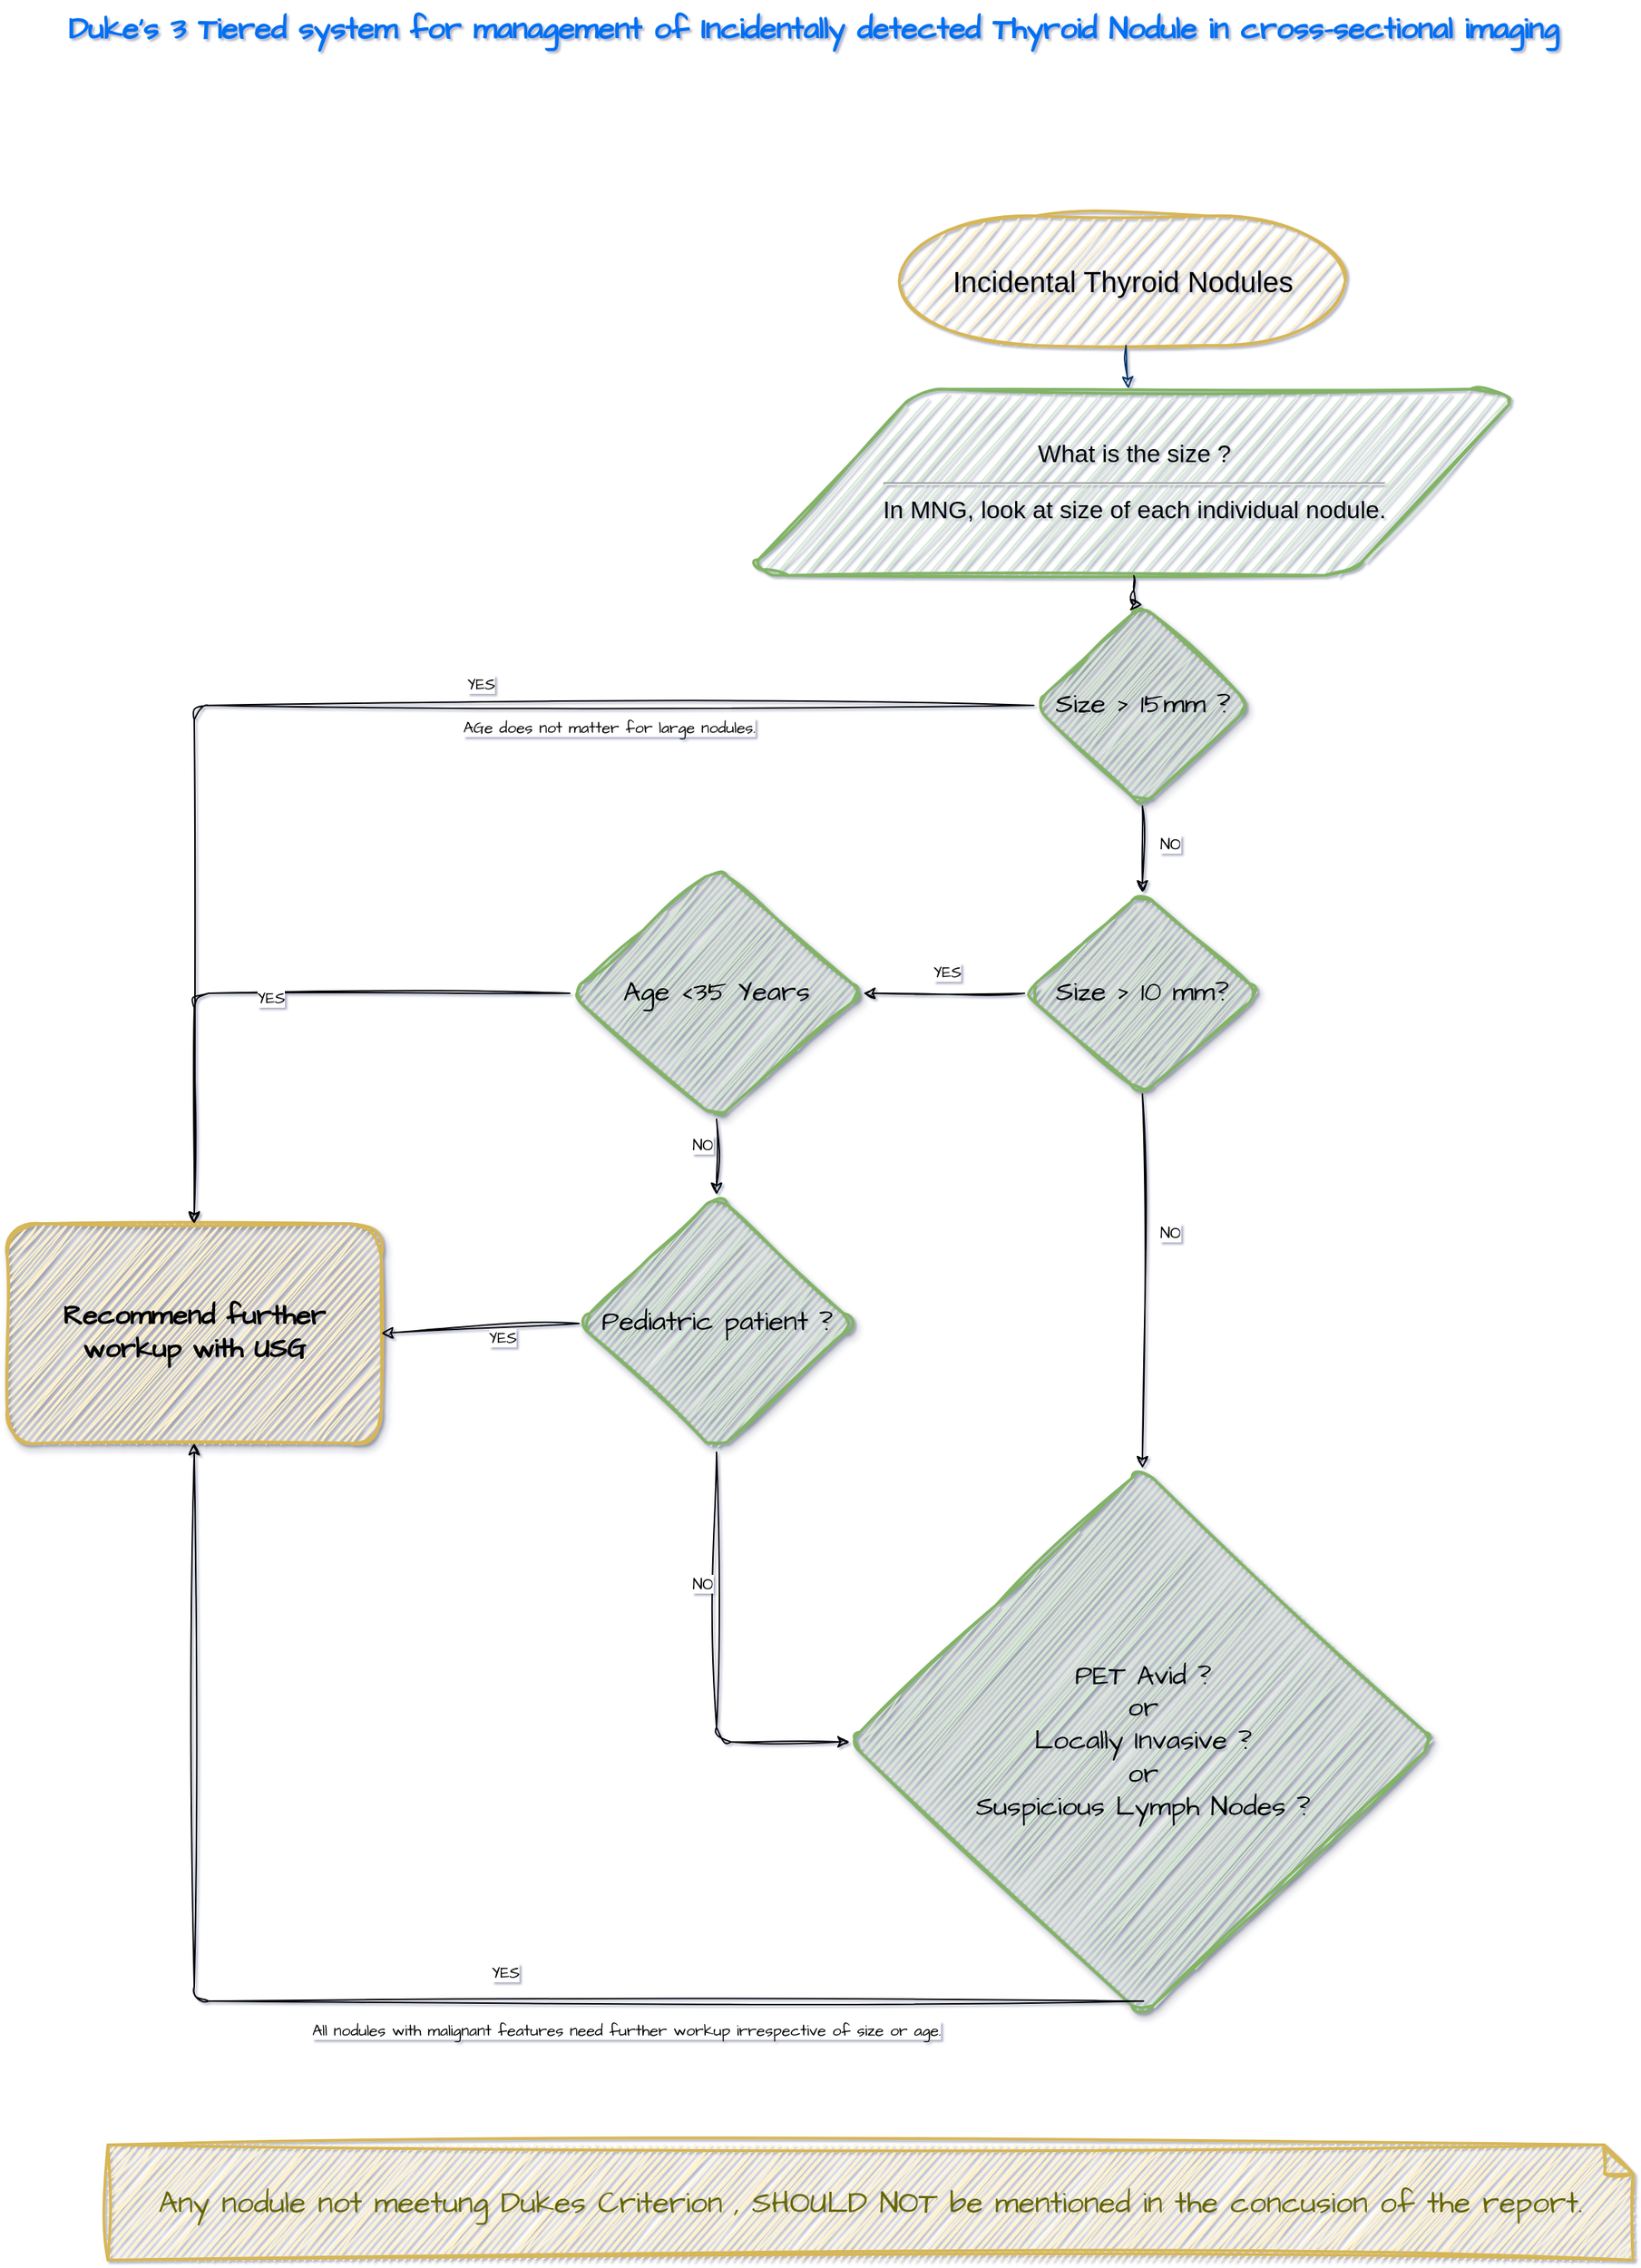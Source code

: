 <mxfile>
    <diagram id="6a731a19-8d31-9384-78a2-239565b7b9f0" name="Page-1">
        <mxGraphModel dx="2057" dy="504" grid="1" gridSize="10" guides="1" tooltips="1" connect="1" arrows="1" fold="1" page="1" pageScale="1" pageWidth="1169" pageHeight="827" background="none" math="0" shadow="1">
            <root>
                <mxCell id="0"/>
                <mxCell id="1" parent="0"/>
                <mxCell id="CXtcnc7tY5BcHgQPK8wa-107" value="" style="group;fontSize=24;sketch=1;curveFitting=1;jiggle=2;rounded=1;" parent="1" vertex="1" connectable="0">
                    <mxGeometry x="-1120" y="130" width="1061" height="1250" as="geometry"/>
                </mxCell>
                <mxCell id="CXtcnc7tY5BcHgQPK8wa-103" value="" style="group;sketch=1;curveFitting=1;jiggle=2;rounded=1;" parent="CXtcnc7tY5BcHgQPK8wa-107" vertex="1" connectable="0">
                    <mxGeometry x="81" y="150" width="980" height="1080" as="geometry"/>
                </mxCell>
                <mxCell id="2" value="Incidental Thyroid Nodules" style="shape=mxgraph.flowchart.terminator;strokeWidth=2;gradientDirection=north;fontStyle=0;html=1;fillColor=#fff2cc;strokeColor=#d6b656;fontSize=20;sketch=1;curveFitting=1;jiggle=2;rounded=1;" parent="CXtcnc7tY5BcHgQPK8wa-103" vertex="1">
                    <mxGeometry x="509" width="310" height="90" as="geometry"/>
                </mxCell>
                <UserObject label="&lt;font style=&quot;font-size: 17px;&quot;&gt;What is the size ?&lt;/font&gt;&lt;div style=&quot;font-size: 17px;&quot;&gt;&lt;hr&gt;&lt;div&gt;&lt;/div&gt;&lt;div&gt;&lt;font style=&quot;font-size: 17px;&quot;&gt;In MNG, look at size of each individual nodule.&lt;/font&gt;&lt;/div&gt;&lt;/div&gt;" tooltip="Factors to be considered:&#10;=&gt;Size of nodule&#10;=&gt;Age of patient (&lt; or &gt; 35 Yrs)&#10;=&gt;Imaging features" id="3">
                    <mxCell style="shape=mxgraph.flowchart.data;strokeWidth=2;gradientDirection=north;fontStyle=0;html=1;fillColor=#d5e8d4;strokeColor=#82b366;sketch=1;curveFitting=1;jiggle=2;rounded=1;" parent="CXtcnc7tY5BcHgQPK8wa-103" vertex="1">
                        <mxGeometry x="409" y="120" width="526" height="130" as="geometry"/>
                    </mxCell>
                </UserObject>
                <mxCell id="CXtcnc7tY5BcHgQPK8wa-55" value="Size &amp;gt; 15mm ?" style="rhombus;whiteSpace=wrap;html=1;strokeWidth=2;gradientDirection=north;fontStyle=0;hachureGap=4;fontFamily=Architects Daughter;fontSource=https%3A%2F%2Ffonts.googleapis.com%2Fcss%3Ffamily%3DArchitects%2BDaughter;fillColor=#d5e8d4;strokeColor=#82b366;rounded=1;shadow=1;fontSize=19;sketch=1;curveFitting=1;jiggle=2;" parent="CXtcnc7tY5BcHgQPK8wa-103" vertex="1">
                    <mxGeometry x="602.5" y="270" width="151" height="140" as="geometry"/>
                </mxCell>
                <mxCell id="CXtcnc7tY5BcHgQPK8wa-61" value="Recommend further workup with USG" style="whiteSpace=wrap;html=1;fontFamily=Architects Daughter;strokeWidth=2;gradientDirection=north;fontStyle=1;hachureGap=4;fontSource=https%3A%2F%2Ffonts.googleapis.com%2Fcss%3Ffamily%3DArchitects%2BDaughter;fillColor=#fff2cc;strokeColor=#d6b656;shadow=1;comic=1;fontSize=19;sketch=1;curveFitting=1;jiggle=2;rounded=1;" parent="CXtcnc7tY5BcHgQPK8wa-103" vertex="1">
                    <mxGeometry x="-111" y="700" width="260" height="152.5" as="geometry"/>
                </mxCell>
                <mxCell id="CXtcnc7tY5BcHgQPK8wa-65" value="Size &amp;gt; 10 mm?" style="rhombus;whiteSpace=wrap;html=1;fontFamily=Architects Daughter;fillColor=#d5e8d4;strokeColor=#82b366;strokeWidth=2;gradientDirection=north;fontStyle=0;hachureGap=4;fontSource=https%3A%2F%2Ffonts.googleapis.com%2Fcss%3Ffamily%3DArchitects%2BDaughter;rounded=1;shadow=1;fontSize=19;sketch=1;curveFitting=1;jiggle=2;" parent="CXtcnc7tY5BcHgQPK8wa-103" vertex="1">
                    <mxGeometry x="596" y="470" width="164" height="140" as="geometry"/>
                </mxCell>
                <mxCell id="CXtcnc7tY5BcHgQPK8wa-69" value="Age &amp;lt;35 Years" style="rhombus;whiteSpace=wrap;html=1;fontFamily=Architects Daughter;fillColor=#d5e8d4;strokeColor=#82b366;strokeWidth=2;gradientDirection=north;fontStyle=0;hachureGap=4;fontSource=https%3A%2F%2Ffonts.googleapis.com%2Fcss%3Ffamily%3DArchitects%2BDaughter;rounded=1;shadow=1;fontSize=19;sketch=1;curveFitting=1;jiggle=2;" parent="CXtcnc7tY5BcHgQPK8wa-103" vertex="1">
                    <mxGeometry x="280" y="452.5" width="204" height="175" as="geometry"/>
                </mxCell>
                <mxCell id="CXtcnc7tY5BcHgQPK8wa-73" value="Pediatric patient ?" style="rhombus;whiteSpace=wrap;html=1;fontFamily=Architects Daughter;fillColor=#d5e8d4;strokeColor=#82b366;strokeWidth=2;gradientDirection=north;fontStyle=0;hachureGap=4;fontSource=https%3A%2F%2Ffonts.googleapis.com%2Fcss%3Ffamily%3DArchitects%2BDaughter;rounded=1;shadow=1;fontSize=19;sketch=1;curveFitting=1;jiggle=2;" parent="CXtcnc7tY5BcHgQPK8wa-103" vertex="1">
                    <mxGeometry x="286.5" y="680" width="191" height="178.75" as="geometry"/>
                </mxCell>
                <mxCell id="CXtcnc7tY5BcHgQPK8wa-79" value="PET Avid ?&lt;div style=&quot;font-size: 19px;&quot;&gt;or&lt;/div&gt;&lt;div style=&quot;font-size: 19px;&quot;&gt;Locally Invasive ?&lt;/div&gt;&lt;div style=&quot;font-size: 19px;&quot;&gt;or&lt;/div&gt;&lt;div style=&quot;font-size: 19px;&quot;&gt;Suspicious Lymph Nodes ?&lt;/div&gt;" style="rhombus;whiteSpace=wrap;html=1;fontFamily=Architects Daughter;fillColor=#d5e8d4;strokeColor=#82b366;strokeWidth=2;gradientDirection=north;fontStyle=0;hachureGap=4;fontSource=https%3A%2F%2Ffonts.googleapis.com%2Fcss%3Ffamily%3DArchitects%2BDaughter;rounded=1;shadow=1;fontSize=19;sketch=1;curveFitting=1;jiggle=2;" parent="CXtcnc7tY5BcHgQPK8wa-103" vertex="1">
                    <mxGeometry x="474.5" y="870" width="407" height="380" as="geometry"/>
                </mxCell>
                <mxCell id="7" style="fontStyle=1;strokeColor=#003366;strokeWidth=1;html=1;sketch=1;curveFitting=1;jiggle=2;" parent="CXtcnc7tY5BcHgQPK8wa-103" source="2" target="3" edge="1">
                    <mxGeometry relative="1" as="geometry"/>
                </mxCell>
                <mxCell id="CXtcnc7tY5BcHgQPK8wa-56" value="" style="edgeStyle=orthogonalEdgeStyle;rounded=1;hachureGap=4;orthogonalLoop=1;jettySize=auto;html=1;fontFamily=Architects Daughter;fontSource=https%3A%2F%2Ffonts.googleapis.com%2Fcss%3Ffamily%3DArchitects%2BDaughter;sketch=1;curveFitting=1;jiggle=2;" parent="CXtcnc7tY5BcHgQPK8wa-103" source="3" target="CXtcnc7tY5BcHgQPK8wa-55" edge="1">
                    <mxGeometry relative="1" as="geometry"/>
                </mxCell>
                <UserObject label="" tooltip="=&gt; Duke's Category 3 Thyroid Nodule" id="CXtcnc7tY5BcHgQPK8wa-62">
                    <mxCell style="edgeStyle=orthogonalEdgeStyle;rounded=1;hachureGap=4;orthogonalLoop=1;jettySize=auto;html=1;fontFamily=Architects Daughter;fontSource=https%3A%2F%2Ffonts.googleapis.com%2Fcss%3Ffamily%3DArchitects%2BDaughter;sketch=1;curveFitting=1;jiggle=2;" parent="CXtcnc7tY5BcHgQPK8wa-103" source="CXtcnc7tY5BcHgQPK8wa-55" target="CXtcnc7tY5BcHgQPK8wa-61" edge="1">
                        <mxGeometry relative="1" as="geometry"/>
                    </mxCell>
                </UserObject>
                <mxCell id="CXtcnc7tY5BcHgQPK8wa-68" value="YES" style="edgeLabel;html=1;align=center;verticalAlign=middle;resizable=0;points=[];hachureGap=4;fontFamily=Architects Daughter;fontSource=https%3A%2F%2Ffonts.googleapis.com%2Fcss%3Ffamily%3DArchitects%2BDaughter;sketch=1;curveFitting=1;jiggle=2;rounded=1;" parent="CXtcnc7tY5BcHgQPK8wa-62" vertex="1" connectable="0">
                    <mxGeometry x="-0.184" y="-1" relative="1" as="geometry">
                        <mxPoint y="-14" as="offset"/>
                    </mxGeometry>
                </mxCell>
                <mxCell id="CXtcnc7tY5BcHgQPK8wa-93" value="AGe does not matter for large nodules." style="edgeLabel;html=1;align=center;verticalAlign=middle;resizable=0;points=[];hachureGap=4;fontFamily=Architects Daughter;fontSource=https%3A%2F%2Ffonts.googleapis.com%2Fcss%3Ffamily%3DArchitects%2BDaughter;sketch=1;curveFitting=1;jiggle=2;rounded=1;" parent="CXtcnc7tY5BcHgQPK8wa-62" vertex="1" connectable="0">
                    <mxGeometry x="-0.48" y="-1" relative="1" as="geometry">
                        <mxPoint x="-50" y="16" as="offset"/>
                    </mxGeometry>
                </mxCell>
                <mxCell id="CXtcnc7tY5BcHgQPK8wa-66" value="" style="edgeStyle=orthogonalEdgeStyle;rounded=1;hachureGap=4;orthogonalLoop=1;jettySize=auto;html=1;fontFamily=Architects Daughter;fontSource=https%3A%2F%2Ffonts.googleapis.com%2Fcss%3Ffamily%3DArchitects%2BDaughter;sketch=1;curveFitting=1;jiggle=2;" parent="CXtcnc7tY5BcHgQPK8wa-103" source="CXtcnc7tY5BcHgQPK8wa-55" target="CXtcnc7tY5BcHgQPK8wa-65" edge="1">
                    <mxGeometry relative="1" as="geometry"/>
                </mxCell>
                <mxCell id="CXtcnc7tY5BcHgQPK8wa-67" value="NO" style="edgeLabel;html=1;align=center;verticalAlign=middle;resizable=0;points=[];hachureGap=4;fontFamily=Architects Daughter;fontSource=https%3A%2F%2Ffonts.googleapis.com%2Fcss%3Ffamily%3DArchitects%2BDaughter;sketch=1;curveFitting=1;jiggle=2;rounded=1;" parent="CXtcnc7tY5BcHgQPK8wa-66" vertex="1" connectable="0">
                    <mxGeometry x="-0.157" relative="1" as="geometry">
                        <mxPoint x="19" as="offset"/>
                    </mxGeometry>
                </mxCell>
                <mxCell id="CXtcnc7tY5BcHgQPK8wa-70" value="" style="edgeStyle=orthogonalEdgeStyle;rounded=1;hachureGap=4;orthogonalLoop=1;jettySize=auto;html=1;fontFamily=Architects Daughter;fontSource=https%3A%2F%2Ffonts.googleapis.com%2Fcss%3Ffamily%3DArchitects%2BDaughter;sketch=1;curveFitting=1;jiggle=2;" parent="CXtcnc7tY5BcHgQPK8wa-103" source="CXtcnc7tY5BcHgQPK8wa-65" target="CXtcnc7tY5BcHgQPK8wa-69" edge="1">
                    <mxGeometry relative="1" as="geometry"/>
                </mxCell>
                <mxCell id="CXtcnc7tY5BcHgQPK8wa-71" value="YES" style="edgeLabel;html=1;align=center;verticalAlign=middle;resizable=0;points=[];hachureGap=4;fontFamily=Architects Daughter;fontSource=https%3A%2F%2Ffonts.googleapis.com%2Fcss%3Ffamily%3DArchitects%2BDaughter;sketch=1;curveFitting=1;jiggle=2;rounded=1;" parent="CXtcnc7tY5BcHgQPK8wa-70" vertex="1" connectable="0">
                    <mxGeometry x="-0.026" y="1" relative="1" as="geometry">
                        <mxPoint y="-16" as="offset"/>
                    </mxGeometry>
                </mxCell>
                <mxCell id="CXtcnc7tY5BcHgQPK8wa-72" value="" style="endArrow=classic;html=1;rounded=1;hachureGap=4;fontFamily=Architects Daughter;fontSource=https%3A%2F%2Ffonts.googleapis.com%2Fcss%3Ffamily%3DArchitects%2BDaughter;exitX=0;exitY=0.5;exitDx=0;exitDy=0;entryX=0.5;entryY=0;entryDx=0;entryDy=0;sketch=1;curveFitting=1;jiggle=2;" parent="CXtcnc7tY5BcHgQPK8wa-103" source="CXtcnc7tY5BcHgQPK8wa-69" target="CXtcnc7tY5BcHgQPK8wa-61" edge="1">
                    <mxGeometry width="50" height="50" relative="1" as="geometry">
                        <mxPoint x="540" y="520" as="sourcePoint"/>
                        <mxPoint x="200" y="570" as="targetPoint"/>
                        <Array as="points">
                            <mxPoint x="19" y="540"/>
                        </Array>
                    </mxGeometry>
                </mxCell>
                <UserObject label="YES" tooltip="=&gt; Duke's Category 2 Solitory Thyroid Nodule" id="CXtcnc7tY5BcHgQPK8wa-76">
                    <mxCell style="edgeLabel;html=1;align=center;verticalAlign=middle;resizable=0;points=[];hachureGap=4;fontFamily=Architects Daughter;fontSource=https%3A%2F%2Ffonts.googleapis.com%2Fcss%3Ffamily%3DArchitects%2BDaughter;sketch=1;curveFitting=1;jiggle=2;rounded=1;" parent="CXtcnc7tY5BcHgQPK8wa-72" vertex="1" connectable="0">
                        <mxGeometry x="-0.119" y="3" relative="1" as="geometry">
                            <mxPoint x="-23" as="offset"/>
                        </mxGeometry>
                    </mxCell>
                </UserObject>
                <mxCell id="CXtcnc7tY5BcHgQPK8wa-74" value="" style="edgeStyle=orthogonalEdgeStyle;rounded=1;hachureGap=4;orthogonalLoop=1;jettySize=auto;html=1;fontFamily=Architects Daughter;fontSource=https%3A%2F%2Ffonts.googleapis.com%2Fcss%3Ffamily%3DArchitects%2BDaughter;sketch=1;curveFitting=1;jiggle=2;" parent="CXtcnc7tY5BcHgQPK8wa-103" source="CXtcnc7tY5BcHgQPK8wa-69" target="CXtcnc7tY5BcHgQPK8wa-73" edge="1">
                    <mxGeometry relative="1" as="geometry"/>
                </mxCell>
                <mxCell id="CXtcnc7tY5BcHgQPK8wa-77" value="NO" style="edgeLabel;html=1;align=center;verticalAlign=middle;resizable=0;points=[];hachureGap=4;fontFamily=Architects Daughter;fontSource=https%3A%2F%2Ffonts.googleapis.com%2Fcss%3Ffamily%3DArchitects%2BDaughter;sketch=1;curveFitting=1;jiggle=2;rounded=1;" parent="CXtcnc7tY5BcHgQPK8wa-74" vertex="1" connectable="0">
                    <mxGeometry x="-0.357" relative="1" as="geometry">
                        <mxPoint x="-10" as="offset"/>
                    </mxGeometry>
                </mxCell>
                <UserObject label="" tooltip="=&gt; Duke's Category 2 Thyroid Nodule" id="CXtcnc7tY5BcHgQPK8wa-75">
                    <mxCell style="endArrow=classic;html=1;rounded=1;hachureGap=4;fontFamily=Architects Daughter;fontSource=https%3A%2F%2Ffonts.googleapis.com%2Fcss%3Ffamily%3DArchitects%2BDaughter;exitX=0;exitY=0.5;exitDx=0;exitDy=0;entryX=1;entryY=0.5;entryDx=0;entryDy=0;sketch=1;curveFitting=1;jiggle=2;" parent="CXtcnc7tY5BcHgQPK8wa-103" source="CXtcnc7tY5BcHgQPK8wa-73" target="CXtcnc7tY5BcHgQPK8wa-61" edge="1">
                        <mxGeometry width="50" height="50" relative="1" as="geometry">
                            <mxPoint x="380" y="655" as="sourcePoint"/>
                            <mxPoint x="390" y="330" as="targetPoint"/>
                            <Array as="points"/>
                        </mxGeometry>
                    </mxCell>
                </UserObject>
                <mxCell id="CXtcnc7tY5BcHgQPK8wa-78" value="YES" style="edgeLabel;html=1;align=center;verticalAlign=middle;resizable=0;points=[];hachureGap=4;fontFamily=Architects Daughter;fontSource=https%3A%2F%2Ffonts.googleapis.com%2Fcss%3Ffamily%3DArchitects%2BDaughter;sketch=1;curveFitting=1;jiggle=2;rounded=1;" parent="CXtcnc7tY5BcHgQPK8wa-75" vertex="1" connectable="0">
                    <mxGeometry x="0.016" y="1" relative="1" as="geometry">
                        <mxPoint x="16" y="5" as="offset"/>
                    </mxGeometry>
                </mxCell>
                <mxCell id="CXtcnc7tY5BcHgQPK8wa-80" value="" style="edgeStyle=orthogonalEdgeStyle;rounded=1;hachureGap=4;orthogonalLoop=1;jettySize=auto;html=1;fontFamily=Architects Daughter;fontSource=https%3A%2F%2Ffonts.googleapis.com%2Fcss%3Ffamily%3DArchitects%2BDaughter;sketch=1;curveFitting=1;jiggle=2;" parent="CXtcnc7tY5BcHgQPK8wa-103" source="CXtcnc7tY5BcHgQPK8wa-65" target="CXtcnc7tY5BcHgQPK8wa-79" edge="1">
                    <mxGeometry relative="1" as="geometry"/>
                </mxCell>
                <mxCell id="CXtcnc7tY5BcHgQPK8wa-92" value="NO" style="edgeLabel;html=1;align=center;verticalAlign=middle;resizable=0;points=[];hachureGap=4;fontFamily=Architects Daughter;fontSource=https%3A%2F%2Ffonts.googleapis.com%2Fcss%3Ffamily%3DArchitects%2BDaughter;sketch=1;curveFitting=1;jiggle=2;rounded=1;" parent="CXtcnc7tY5BcHgQPK8wa-80" vertex="1" connectable="0">
                    <mxGeometry x="-0.271" y="4" relative="1" as="geometry">
                        <mxPoint x="15" y="1" as="offset"/>
                    </mxGeometry>
                </mxCell>
                <mxCell id="CXtcnc7tY5BcHgQPK8wa-84" style="edgeStyle=orthogonalEdgeStyle;rounded=1;hachureGap=4;orthogonalLoop=1;jettySize=auto;html=1;exitX=0.5;exitY=1;exitDx=0;exitDy=0;entryX=0;entryY=0.5;entryDx=0;entryDy=0;fontFamily=Architects Daughter;fontSource=https%3A%2F%2Ffonts.googleapis.com%2Fcss%3Ffamily%3DArchitects%2BDaughter;sketch=1;curveFitting=1;jiggle=2;" parent="CXtcnc7tY5BcHgQPK8wa-103" source="CXtcnc7tY5BcHgQPK8wa-73" target="CXtcnc7tY5BcHgQPK8wa-79" edge="1">
                    <mxGeometry relative="1" as="geometry"/>
                </mxCell>
                <mxCell id="CXtcnc7tY5BcHgQPK8wa-85" value="NO" style="edgeLabel;html=1;align=center;verticalAlign=middle;resizable=0;points=[];hachureGap=4;fontFamily=Architects Daughter;fontSource=https%3A%2F%2Ffonts.googleapis.com%2Fcss%3Ffamily%3DArchitects%2BDaughter;sketch=1;curveFitting=1;jiggle=2;rounded=1;" parent="CXtcnc7tY5BcHgQPK8wa-84" vertex="1" connectable="0">
                    <mxGeometry x="-0.411" y="2" relative="1" as="geometry">
                        <mxPoint x="-12" y="4" as="offset"/>
                    </mxGeometry>
                </mxCell>
                <mxCell id="CXtcnc7tY5BcHgQPK8wa-90" style="edgeStyle=orthogonalEdgeStyle;rounded=1;hachureGap=4;orthogonalLoop=1;jettySize=auto;html=1;fontFamily=Architects Daughter;fontSource=https%3A%2F%2Ffonts.googleapis.com%2Fcss%3Ffamily%3DArchitects%2BDaughter;exitX=0.502;exitY=0.974;exitDx=0;exitDy=0;exitPerimeter=0;sketch=1;curveFitting=1;jiggle=2;" parent="CXtcnc7tY5BcHgQPK8wa-103" source="CXtcnc7tY5BcHgQPK8wa-79" target="CXtcnc7tY5BcHgQPK8wa-61" edge="1">
                    <mxGeometry relative="1" as="geometry">
                        <mxPoint x="651" y="901.25" as="sourcePoint"/>
                        <mxPoint x="130" y="720" as="targetPoint"/>
                    </mxGeometry>
                </mxCell>
                <UserObject label="YES" tooltip="=&gt; Duke's Category 1 Thyroid Nodule" id="CXtcnc7tY5BcHgQPK8wa-91">
                    <mxCell style="edgeLabel;html=1;align=center;verticalAlign=middle;resizable=0;points=[];hachureGap=4;fontFamily=Architects Daughter;fontSource=https%3A%2F%2Ffonts.googleapis.com%2Fcss%3Ffamily%3DArchitects%2BDaughter;sketch=1;curveFitting=1;jiggle=2;rounded=1;" parent="CXtcnc7tY5BcHgQPK8wa-90" vertex="1" connectable="0">
                        <mxGeometry x="-0.143" y="-3" relative="1" as="geometry">
                            <mxPoint x="5" y="-17" as="offset"/>
                        </mxGeometry>
                    </mxCell>
                </UserObject>
                <mxCell id="CXtcnc7tY5BcHgQPK8wa-96" value="All nodules with malignant features need further workup irrespective of size or age." style="edgeLabel;html=1;align=center;verticalAlign=middle;resizable=0;points=[];hachureGap=4;fontFamily=Architects Daughter;fontSource=https%3A%2F%2Ffonts.googleapis.com%2Fcss%3Ffamily%3DArchitects%2BDaughter;sketch=1;curveFitting=1;jiggle=2;rounded=1;" parent="CXtcnc7tY5BcHgQPK8wa-90" vertex="1" connectable="0">
                    <mxGeometry x="0.403" relative="1" as="geometry">
                        <mxPoint x="300" y="95" as="offset"/>
                    </mxGeometry>
                </mxCell>
                <mxCell id="CXtcnc7tY5BcHgQPK8wa-104" value="&lt;font style=&quot;font-size: 21px;&quot;&gt;Duke's 3 Tiered system for management of Incidentally detected Thyroid Nodule in cross-sectional imaging&lt;/font&gt;" style="text;html=1;align=center;verticalAlign=middle;resizable=0;points=[];autosize=1;strokeColor=none;fillColor=none;fontSize=21;fontColor=#0070F2;fontFamily=Architects Daughter;fontStyle=1;fontSource=https%3A%2F%2Ffonts.googleapis.com%2Fcss%3Ffamily%3DArchitects%2BDaughter;sketch=1;curveFitting=1;jiggle=2;rounded=1;" parent="CXtcnc7tY5BcHgQPK8wa-107" vertex="1">
                    <mxGeometry width="1060" height="40" as="geometry"/>
                </mxCell>
                <mxCell id="CXtcnc7tY5BcHgQPK8wa-105" value="Any nodule not meetung Dukes Criterion , SHOULD NOT be mentioned in the concusion of the report." style="shape=note;strokeWidth=2;fontSize=21;size=20;whiteSpace=wrap;html=1;fillColor=#fff2cc;strokeColor=#d6b656;fontColor=#666600;hachureGap=4;fontFamily=Architects Daughter;fontSource=https%3A%2F%2Ffonts.googleapis.com%2Fcss%3Ffamily%3DArchitects%2BDaughter;sketch=1;curveFitting=1;jiggle=2;rounded=1;" parent="1" vertex="1">
                    <mxGeometry x="-1080" y="1620" width="1060" height="80" as="geometry"/>
                </mxCell>
            </root>
        </mxGraphModel>
    </diagram>
</mxfile>